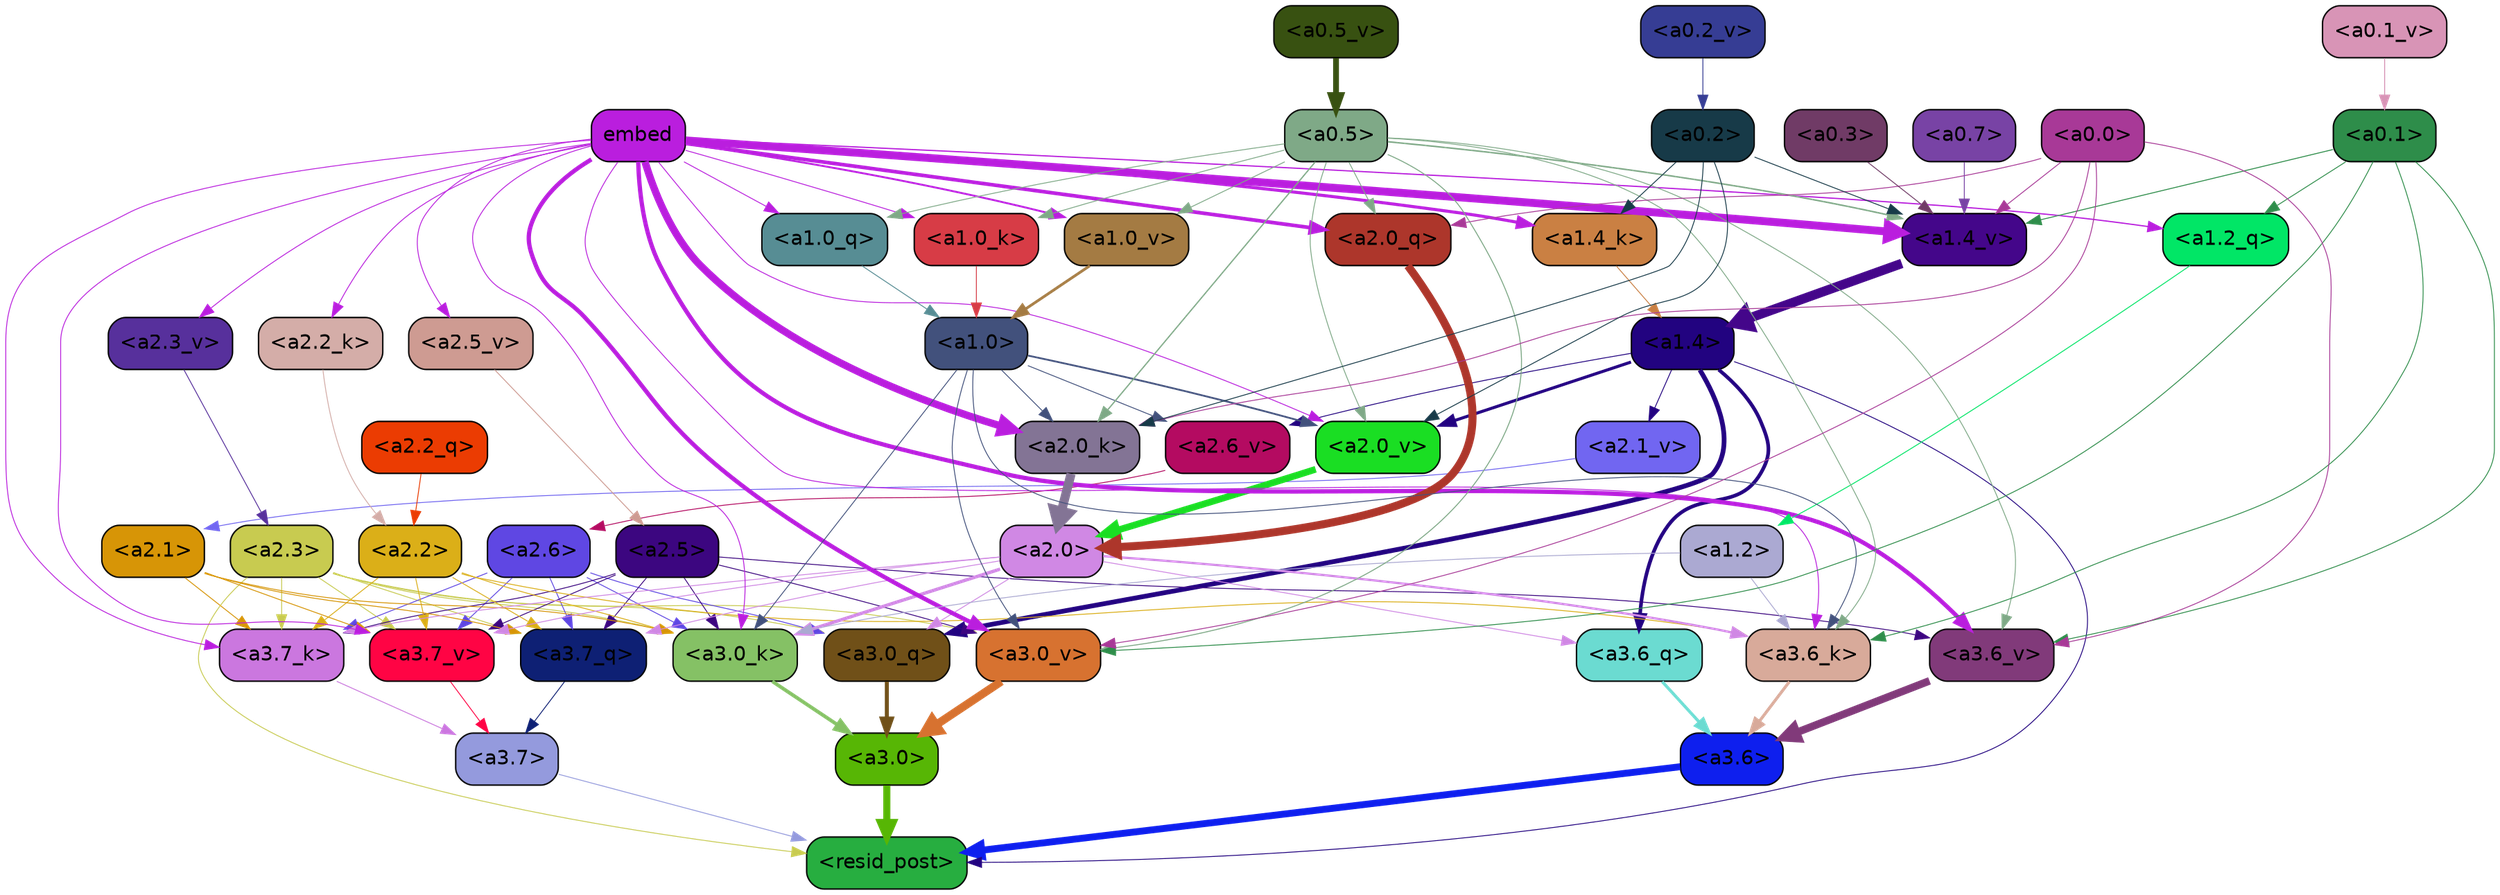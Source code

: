 strict digraph "" {
	graph [bgcolor=transparent,
		layout=dot,
		overlap=false,
		splines=true
	];
	"<a3.7>"	[color=black,
		fillcolor="#949add",
		fontname=Helvetica,
		shape=box,
		style="filled, rounded"];
	"<resid_post>"	[color=black,
		fillcolor="#27ae40",
		fontname=Helvetica,
		shape=box,
		style="filled, rounded"];
	"<a3.7>" -> "<resid_post>"	[color="#949add",
		penwidth=0.6];
	"<a3.6>"	[color=black,
		fillcolor="#0e1fee",
		fontname=Helvetica,
		shape=box,
		style="filled, rounded"];
	"<a3.6>" -> "<resid_post>"	[color="#0e1fee",
		penwidth=4.753257989883423];
	"<a3.0>"	[color=black,
		fillcolor="#57b605",
		fontname=Helvetica,
		shape=box,
		style="filled, rounded"];
	"<a3.0>" -> "<resid_post>"	[color="#57b605",
		penwidth=4.90053927898407];
	"<a2.3>"	[color=black,
		fillcolor="#c8cb50",
		fontname=Helvetica,
		shape=box,
		style="filled, rounded"];
	"<a2.3>" -> "<resid_post>"	[color="#c8cb50",
		penwidth=0.6];
	"<a3.7_q>"	[color=black,
		fillcolor="#0e2074",
		fontname=Helvetica,
		shape=box,
		style="filled, rounded"];
	"<a2.3>" -> "<a3.7_q>"	[color="#c8cb50",
		penwidth=0.6];
	"<a3.0_q>"	[color=black,
		fillcolor="#705018",
		fontname=Helvetica,
		shape=box,
		style="filled, rounded"];
	"<a2.3>" -> "<a3.0_q>"	[color="#c8cb50",
		penwidth=0.6];
	"<a3.7_k>"	[color=black,
		fillcolor="#cb77df",
		fontname=Helvetica,
		shape=box,
		style="filled, rounded"];
	"<a2.3>" -> "<a3.7_k>"	[color="#c8cb50",
		penwidth=0.6];
	"<a3.0_k>"	[color=black,
		fillcolor="#85c165",
		fontname=Helvetica,
		shape=box,
		style="filled, rounded"];
	"<a2.3>" -> "<a3.0_k>"	[color="#c8cb50",
		penwidth=0.6];
	"<a3.7_v>"	[color=black,
		fillcolor="#ff0444",
		fontname=Helvetica,
		shape=box,
		style="filled, rounded"];
	"<a2.3>" -> "<a3.7_v>"	[color="#c8cb50",
		penwidth=0.6];
	"<a3.0_v>"	[color=black,
		fillcolor="#d77230",
		fontname=Helvetica,
		shape=box,
		style="filled, rounded"];
	"<a2.3>" -> "<a3.0_v>"	[color="#c8cb50",
		penwidth=0.6];
	"<a1.4>"	[color=black,
		fillcolor="#220380",
		fontname=Helvetica,
		shape=box,
		style="filled, rounded"];
	"<a1.4>" -> "<resid_post>"	[color="#220380",
		penwidth=0.6];
	"<a3.6_q>"	[color=black,
		fillcolor="#6bdbd1",
		fontname=Helvetica,
		shape=box,
		style="filled, rounded"];
	"<a1.4>" -> "<a3.6_q>"	[color="#220380",
		penwidth=2.5149343013763428];
	"<a1.4>" -> "<a3.0_q>"	[color="#220380",
		penwidth=3.2760138511657715];
	"<a2.6_v>"	[color=black,
		fillcolor="#b40b61",
		fontname=Helvetica,
		shape=box,
		style="filled, rounded"];
	"<a1.4>" -> "<a2.6_v>"	[color="#220380",
		penwidth=0.6];
	"<a2.1_v>"	[color=black,
		fillcolor="#7166f1",
		fontname=Helvetica,
		shape=box,
		style="filled, rounded"];
	"<a1.4>" -> "<a2.1_v>"	[color="#220380",
		penwidth=0.6];
	"<a2.0_v>"	[color=black,
		fillcolor="#1ade23",
		fontname=Helvetica,
		shape=box,
		style="filled, rounded"];
	"<a1.4>" -> "<a2.0_v>"	[color="#220380",
		penwidth=2.0870713144540787];
	"<a3.7_q>" -> "<a3.7>"	[color="#0e2074",
		penwidth=0.6];
	"<a3.6_q>" -> "<a3.6>"	[color="#6bdbd1",
		penwidth=2.091020345687866];
	"<a3.0_q>" -> "<a3.0>"	[color="#705018",
		penwidth=2.7421876192092896];
	"<a3.7_k>" -> "<a3.7>"	[color="#cb77df",
		penwidth=0.6];
	"<a3.6_k>"	[color=black,
		fillcolor="#d8aa9a",
		fontname=Helvetica,
		shape=box,
		style="filled, rounded"];
	"<a3.6_k>" -> "<a3.6>"	[color="#d8aa9a",
		penwidth=2.048597991466522];
	"<a3.0_k>" -> "<a3.0>"	[color="#85c165",
		penwidth=2.476402521133423];
	"<a3.7_v>" -> "<a3.7>"	[color="#ff0444",
		penwidth=0.6];
	"<a3.6_v>"	[color=black,
		fillcolor="#813a7a",
		fontname=Helvetica,
		shape=box,
		style="filled, rounded"];
	"<a3.6_v>" -> "<a3.6>"	[color="#813a7a",
		penwidth=5.2550448179244995];
	"<a3.0_v>" -> "<a3.0>"	[color="#d77230",
		penwidth=5.652270674705505];
	"<a2.6>"	[color=black,
		fillcolor="#5f47e3",
		fontname=Helvetica,
		shape=box,
		style="filled, rounded"];
	"<a2.6>" -> "<a3.7_q>"	[color="#5f47e3",
		penwidth=0.6];
	"<a2.6>" -> "<a3.0_q>"	[color="#5f47e3",
		penwidth=0.6];
	"<a2.6>" -> "<a3.7_k>"	[color="#5f47e3",
		penwidth=0.6];
	"<a2.6>" -> "<a3.0_k>"	[color="#5f47e3",
		penwidth=0.6];
	"<a2.6>" -> "<a3.7_v>"	[color="#5f47e3",
		penwidth=0.6];
	"<a2.5>"	[color=black,
		fillcolor="#3c0680",
		fontname=Helvetica,
		shape=box,
		style="filled, rounded"];
	"<a2.5>" -> "<a3.7_q>"	[color="#3c0680",
		penwidth=0.6];
	"<a2.5>" -> "<a3.7_k>"	[color="#3c0680",
		penwidth=0.6];
	"<a2.5>" -> "<a3.0_k>"	[color="#3c0680",
		penwidth=0.6];
	"<a2.5>" -> "<a3.7_v>"	[color="#3c0680",
		penwidth=0.6];
	"<a2.5>" -> "<a3.6_v>"	[color="#3c0680",
		penwidth=0.6];
	"<a2.5>" -> "<a3.0_v>"	[color="#3c0680",
		penwidth=0.6];
	"<a2.2>"	[color=black,
		fillcolor="#dbaf18",
		fontname=Helvetica,
		shape=box,
		style="filled, rounded"];
	"<a2.2>" -> "<a3.7_q>"	[color="#dbaf18",
		penwidth=0.6];
	"<a2.2>" -> "<a3.7_k>"	[color="#dbaf18",
		penwidth=0.6];
	"<a2.2>" -> "<a3.6_k>"	[color="#dbaf18",
		penwidth=0.6];
	"<a2.2>" -> "<a3.0_k>"	[color="#dbaf18",
		penwidth=0.6];
	"<a2.2>" -> "<a3.7_v>"	[color="#dbaf18",
		penwidth=0.6];
	"<a2.1>"	[color=black,
		fillcolor="#d79506",
		fontname=Helvetica,
		shape=box,
		style="filled, rounded"];
	"<a2.1>" -> "<a3.7_q>"	[color="#d79506",
		penwidth=0.6];
	"<a2.1>" -> "<a3.7_k>"	[color="#d79506",
		penwidth=0.6];
	"<a2.1>" -> "<a3.0_k>"	[color="#d79506",
		penwidth=0.6];
	"<a2.1>" -> "<a3.7_v>"	[color="#d79506",
		penwidth=0.6];
	"<a2.0>"	[color=black,
		fillcolor="#d088e4",
		fontname=Helvetica,
		shape=box,
		style="filled, rounded"];
	"<a2.0>" -> "<a3.7_q>"	[color="#d088e4",
		penwidth=0.6];
	"<a2.0>" -> "<a3.6_q>"	[color="#d088e4",
		penwidth=0.6];
	"<a2.0>" -> "<a3.0_q>"	[color="#d088e4",
		penwidth=0.6];
	"<a2.0>" -> "<a3.7_k>"	[color="#d088e4",
		penwidth=0.6];
	"<a2.0>" -> "<a3.6_k>"	[color="#d088e4",
		penwidth=1.5290023684501648];
	"<a2.0>" -> "<a3.0_k>"	[color="#d088e4",
		penwidth=2.2635570764541626];
	"<a2.0>" -> "<a3.7_v>"	[color="#d088e4",
		penwidth=0.6];
	embed	[color=black,
		fillcolor="#ba1ede",
		fontname=Helvetica,
		shape=box,
		style="filled, rounded"];
	embed -> "<a3.7_k>"	[color="#ba1ede",
		penwidth=0.6];
	embed -> "<a3.6_k>"	[color="#ba1ede",
		penwidth=0.6];
	embed -> "<a3.0_k>"	[color="#ba1ede",
		penwidth=0.6];
	embed -> "<a3.7_v>"	[color="#ba1ede",
		penwidth=0.6];
	embed -> "<a3.6_v>"	[color="#ba1ede",
		penwidth=2.9556376338005066];
	embed -> "<a3.0_v>"	[color="#ba1ede",
		penwidth=2.972973108291626];
	"<a2.0_q>"	[color=black,
		fillcolor="#ad362b",
		fontname=Helvetica,
		shape=box,
		style="filled, rounded"];
	embed -> "<a2.0_q>"	[color="#ba1ede",
		penwidth=2.522909115999937];
	"<a2.2_k>"	[color=black,
		fillcolor="#d4ada8",
		fontname=Helvetica,
		shape=box,
		style="filled, rounded"];
	embed -> "<a2.2_k>"	[color="#ba1ede",
		penwidth=0.6];
	"<a2.0_k>"	[color=black,
		fillcolor="#837495",
		fontname=Helvetica,
		shape=box,
		style="filled, rounded"];
	embed -> "<a2.0_k>"	[color="#ba1ede",
		penwidth=5.094568967819214];
	"<a2.5_v>"	[color=black,
		fillcolor="#ce9b92",
		fontname=Helvetica,
		shape=box,
		style="filled, rounded"];
	embed -> "<a2.5_v>"	[color="#ba1ede",
		penwidth=0.6];
	"<a2.3_v>"	[color=black,
		fillcolor="#57309c",
		fontname=Helvetica,
		shape=box,
		style="filled, rounded"];
	embed -> "<a2.3_v>"	[color="#ba1ede",
		penwidth=0.6];
	embed -> "<a2.0_v>"	[color="#ba1ede",
		penwidth=0.6];
	"<a1.2_q>"	[color=black,
		fillcolor="#01e666",
		fontname=Helvetica,
		shape=box,
		style="filled, rounded"];
	embed -> "<a1.2_q>"	[color="#ba1ede",
		penwidth=0.8520002365112305];
	"<a1.0_q>"	[color=black,
		fillcolor="#578d94",
		fontname=Helvetica,
		shape=box,
		style="filled, rounded"];
	embed -> "<a1.0_q>"	[color="#ba1ede",
		penwidth=0.6];
	"<a1.4_k>"	[color=black,
		fillcolor="#ca8043",
		fontname=Helvetica,
		shape=box,
		style="filled, rounded"];
	embed -> "<a1.4_k>"	[color="#ba1ede",
		penwidth=2.115079402923584];
	"<a1.0_k>"	[color=black,
		fillcolor="#d73c46",
		fontname=Helvetica,
		shape=box,
		style="filled, rounded"];
	embed -> "<a1.0_k>"	[color="#ba1ede",
		penwidth=0.6];
	"<a1.4_v>"	[color=black,
		fillcolor="#44068a",
		fontname=Helvetica,
		shape=box,
		style="filled, rounded"];
	embed -> "<a1.4_v>"	[color="#ba1ede",
		penwidth=5.504090070724487];
	"<a1.0_v>"	[color=black,
		fillcolor="#a47b43",
		fontname=Helvetica,
		shape=box,
		style="filled, rounded"];
	embed -> "<a1.0_v>"	[color="#ba1ede",
		penwidth=1.2935692071914673];
	"<a1.2>"	[color=black,
		fillcolor="#aba9d2",
		fontname=Helvetica,
		shape=box,
		style="filled, rounded"];
	"<a1.2>" -> "<a3.6_k>"	[color="#aba9d2",
		penwidth=0.6];
	"<a1.2>" -> "<a3.0_k>"	[color="#aba9d2",
		penwidth=0.6];
	"<a1.0>"	[color=black,
		fillcolor="#42517c",
		fontname=Helvetica,
		shape=box,
		style="filled, rounded"];
	"<a1.0>" -> "<a3.6_k>"	[color="#42517c",
		penwidth=0.6];
	"<a1.0>" -> "<a3.0_k>"	[color="#42517c",
		penwidth=0.6];
	"<a1.0>" -> "<a3.0_v>"	[color="#42517c",
		penwidth=0.6];
	"<a1.0>" -> "<a2.0_k>"	[color="#42517c",
		penwidth=0.6];
	"<a1.0>" -> "<a2.6_v>"	[color="#42517c",
		penwidth=0.6];
	"<a1.0>" -> "<a2.0_v>"	[color="#42517c",
		penwidth=1.2152502536773682];
	"<a0.5>"	[color=black,
		fillcolor="#7fa987",
		fontname=Helvetica,
		shape=box,
		style="filled, rounded"];
	"<a0.5>" -> "<a3.6_k>"	[color="#7fa987",
		penwidth=0.6];
	"<a0.5>" -> "<a3.6_v>"	[color="#7fa987",
		penwidth=0.6];
	"<a0.5>" -> "<a3.0_v>"	[color="#7fa987",
		penwidth=0.6790935099124908];
	"<a0.5>" -> "<a2.0_q>"	[color="#7fa987",
		penwidth=0.6];
	"<a0.5>" -> "<a2.0_k>"	[color="#7fa987",
		penwidth=0.8835153579711914];
	"<a0.5>" -> "<a2.0_v>"	[color="#7fa987",
		penwidth=0.6];
	"<a0.5>" -> "<a1.0_q>"	[color="#7fa987",
		penwidth=0.6];
	"<a0.5>" -> "<a1.0_k>"	[color="#7fa987",
		penwidth=0.6];
	"<a0.5>" -> "<a1.4_v>"	[color="#7fa987",
		penwidth=1.022335171699524];
	"<a0.5>" -> "<a1.0_v>"	[color="#7fa987",
		penwidth=0.6];
	"<a0.1>"	[color=black,
		fillcolor="#2e8d4a",
		fontname=Helvetica,
		shape=box,
		style="filled, rounded"];
	"<a0.1>" -> "<a3.6_k>"	[color="#2e8d4a",
		penwidth=0.6];
	"<a0.1>" -> "<a3.6_v>"	[color="#2e8d4a",
		penwidth=0.6];
	"<a0.1>" -> "<a3.0_v>"	[color="#2e8d4a",
		penwidth=0.6];
	"<a0.1>" -> "<a1.2_q>"	[color="#2e8d4a",
		penwidth=0.6];
	"<a0.1>" -> "<a1.4_v>"	[color="#2e8d4a",
		penwidth=0.6438122987747192];
	"<a0.0>"	[color=black,
		fillcolor="#a83997",
		fontname=Helvetica,
		shape=box,
		style="filled, rounded"];
	"<a0.0>" -> "<a3.6_v>"	[color="#a83997",
		penwidth=0.6];
	"<a0.0>" -> "<a3.0_v>"	[color="#a83997",
		penwidth=0.6];
	"<a0.0>" -> "<a2.0_q>"	[color="#a83997",
		penwidth=0.6];
	"<a0.0>" -> "<a2.0_k>"	[color="#a83997",
		penwidth=0.6];
	"<a0.0>" -> "<a1.4_v>"	[color="#a83997",
		penwidth=0.6];
	"<a2.2_q>"	[color=black,
		fillcolor="#eb3c02",
		fontname=Helvetica,
		shape=box,
		style="filled, rounded"];
	"<a2.2_q>" -> "<a2.2>"	[color="#eb3c02",
		penwidth=0.6];
	"<a2.0_q>" -> "<a2.0>"	[color="#ad362b",
		penwidth=5.557696580886841];
	"<a2.2_k>" -> "<a2.2>"	[color="#d4ada8",
		penwidth=0.6];
	"<a2.0_k>" -> "<a2.0>"	[color="#837495",
		penwidth=6.320472955703735];
	"<a2.6_v>" -> "<a2.6>"	[color="#b40b61",
		penwidth=0.6];
	"<a2.5_v>" -> "<a2.5>"	[color="#ce9b92",
		penwidth=0.6];
	"<a2.3_v>" -> "<a2.3>"	[color="#57309c",
		penwidth=0.6];
	"<a2.1_v>" -> "<a2.1>"	[color="#7166f1",
		penwidth=0.6];
	"<a2.0_v>" -> "<a2.0>"	[color="#1ade23",
		penwidth=4.611755967140198];
	"<a0.2>"	[color=black,
		fillcolor="#173a48",
		fontname=Helvetica,
		shape=box,
		style="filled, rounded"];
	"<a0.2>" -> "<a2.0_k>"	[color="#173a48",
		penwidth=0.6];
	"<a0.2>" -> "<a2.0_v>"	[color="#173a48",
		penwidth=0.6];
	"<a0.2>" -> "<a1.4_k>"	[color="#173a48",
		penwidth=0.6];
	"<a0.2>" -> "<a1.4_v>"	[color="#173a48",
		penwidth=0.6];
	"<a1.2_q>" -> "<a1.2>"	[color="#01e666",
		penwidth=0.6145738363265991];
	"<a1.0_q>" -> "<a1.0>"	[color="#578d94",
		penwidth=0.6];
	"<a1.4_k>" -> "<a1.4>"	[color="#ca8043",
		penwidth=0.6];
	"<a1.0_k>" -> "<a1.0>"	[color="#d73c46",
		penwidth=0.6];
	"<a1.4_v>" -> "<a1.4>"	[color="#44068a",
		penwidth=6.5241758823394775];
	"<a1.0_v>" -> "<a1.0>"	[color="#a47b43",
		penwidth=1.8809151649475098];
	"<a0.7>"	[color=black,
		fillcolor="#7843a5",
		fontname=Helvetica,
		shape=box,
		style="filled, rounded"];
	"<a0.7>" -> "<a1.4_v>"	[color="#7843a5",
		penwidth=0.6];
	"<a0.3>"	[color=black,
		fillcolor="#703b66",
		fontname=Helvetica,
		shape=box,
		style="filled, rounded"];
	"<a0.3>" -> "<a1.4_v>"	[color="#703b66",
		penwidth=0.6];
	"<a0.5_v>"	[color=black,
		fillcolor="#385111",
		fontname=Helvetica,
		shape=box,
		style="filled, rounded"];
	"<a0.5_v>" -> "<a0.5>"	[color="#385111",
		penwidth=4.0173709988594055];
	"<a0.2_v>"	[color=black,
		fillcolor="#363d94",
		fontname=Helvetica,
		shape=box,
		style="filled, rounded"];
	"<a0.2_v>" -> "<a0.2>"	[color="#363d94",
		penwidth=0.6];
	"<a0.1_v>"	[color=black,
		fillcolor="#d894b6",
		fontname=Helvetica,
		shape=box,
		style="filled, rounded"];
	"<a0.1_v>" -> "<a0.1>"	[color="#d894b6",
		penwidth=0.6690568923950195];
}
